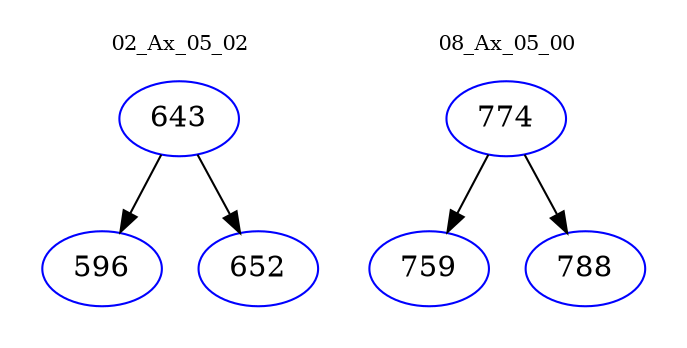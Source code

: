 digraph{
subgraph cluster_0 {
color = white
label = "02_Ax_05_02";
fontsize=10;
T0_643 [label="643", color="blue"]
T0_643 -> T0_596 [color="black"]
T0_596 [label="596", color="blue"]
T0_643 -> T0_652 [color="black"]
T0_652 [label="652", color="blue"]
}
subgraph cluster_1 {
color = white
label = "08_Ax_05_00";
fontsize=10;
T1_774 [label="774", color="blue"]
T1_774 -> T1_759 [color="black"]
T1_759 [label="759", color="blue"]
T1_774 -> T1_788 [color="black"]
T1_788 [label="788", color="blue"]
}
}
